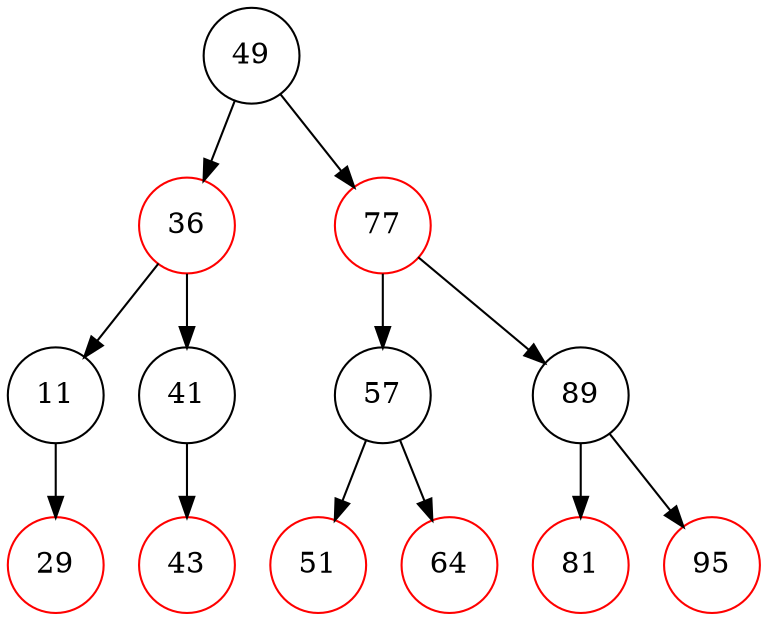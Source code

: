 digraph RBTree {
    node [shape=circle];
    "49" [color=black];
    "49" -> "36";
    "36" [color=red];
    "36" -> "11";
    "11" [color=black];
    "11" -> "29";
    "29" [color=red];
    "36" -> "41";
    "41" [color=black];
    "41" -> "43";
    "43" [color=red];
    "49" -> "77";
    "77" [color=red];
    "77" -> "57";
    "57" [color=black];
    "57" -> "51";
    "51" [color=red];
    "57" -> "64";
    "64" [color=red];
    "77" -> "89";
    "89" [color=black];
    "89" -> "81";
    "81" [color=red];
    "89" -> "95";
    "95" [color=red];
}
